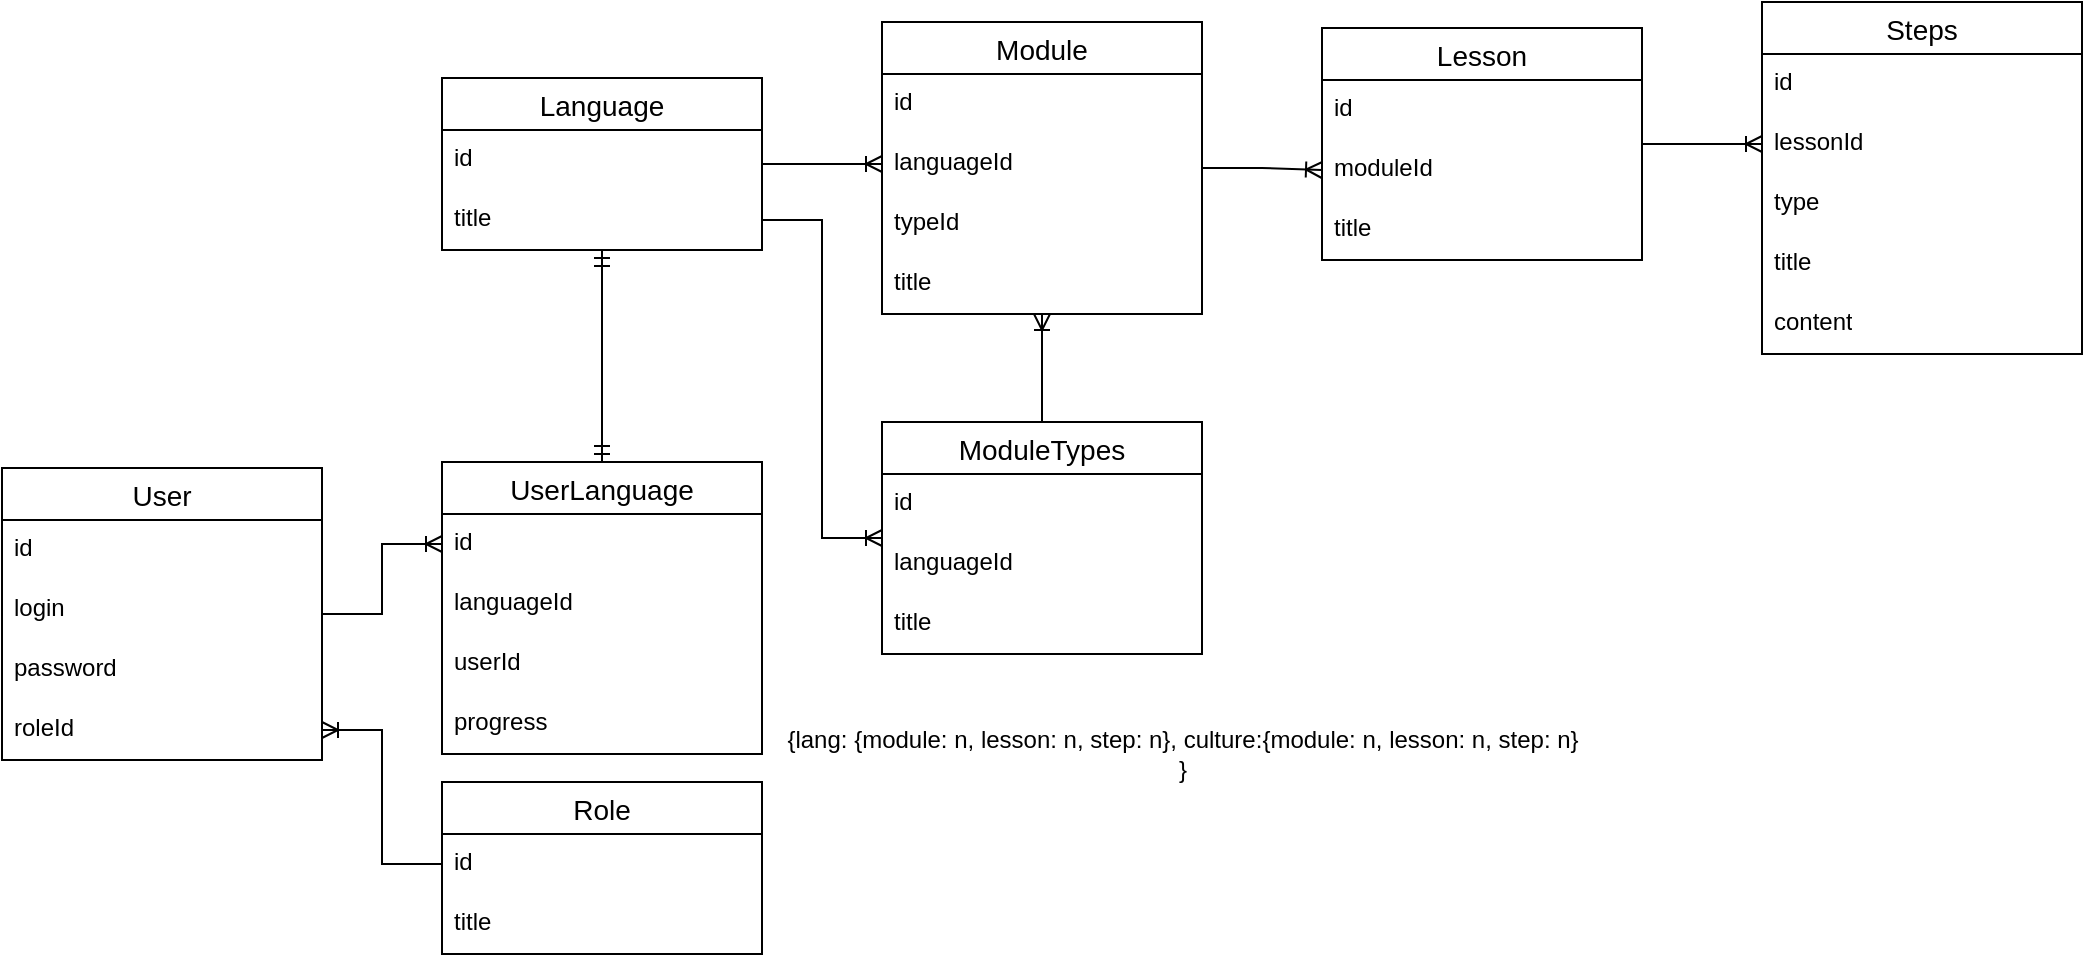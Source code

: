 <mxfile version="21.1.8" type="device">
  <diagram name="Страница 1" id="4KraDRWOFnSa3W_Aol4f">
    <mxGraphModel dx="2074" dy="756" grid="1" gridSize="10" guides="1" tooltips="1" connect="1" arrows="1" fold="1" page="1" pageScale="1" pageWidth="827" pageHeight="1169" math="0" shadow="0">
      <root>
        <mxCell id="0" />
        <mxCell id="1" parent="0" />
        <mxCell id="pslihVfliFJKINMqLFRS-1" value="Module" style="swimlane;fontStyle=0;childLayout=stackLayout;horizontal=1;startSize=26;horizontalStack=0;resizeParent=1;resizeParentMax=0;resizeLast=0;collapsible=1;marginBottom=0;align=center;fontSize=14;" parent="1" vertex="1">
          <mxGeometry x="460" y="180" width="160" height="146" as="geometry" />
        </mxCell>
        <mxCell id="pslihVfliFJKINMqLFRS-2" value="id" style="text;strokeColor=none;fillColor=none;spacingLeft=4;spacingRight=4;overflow=hidden;rotatable=0;points=[[0,0.5],[1,0.5]];portConstraint=eastwest;fontSize=12;whiteSpace=wrap;html=1;" parent="pslihVfliFJKINMqLFRS-1" vertex="1">
          <mxGeometry y="26" width="160" height="30" as="geometry" />
        </mxCell>
        <mxCell id="pslihVfliFJKINMqLFRS-4" value="languageId" style="text;strokeColor=none;fillColor=none;spacingLeft=4;spacingRight=4;overflow=hidden;rotatable=0;points=[[0,0.5],[1,0.5]];portConstraint=eastwest;fontSize=12;whiteSpace=wrap;html=1;" parent="pslihVfliFJKINMqLFRS-1" vertex="1">
          <mxGeometry y="56" width="160" height="30" as="geometry" />
        </mxCell>
        <mxCell id="T6Exw7EPd1m5K5MOD6XE-1" value="typeId" style="text;strokeColor=none;fillColor=none;spacingLeft=4;spacingRight=4;overflow=hidden;rotatable=0;points=[[0,0.5],[1,0.5]];portConstraint=eastwest;fontSize=12;whiteSpace=wrap;html=1;" parent="pslihVfliFJKINMqLFRS-1" vertex="1">
          <mxGeometry y="86" width="160" height="30" as="geometry" />
        </mxCell>
        <mxCell id="pslihVfliFJKINMqLFRS-3" value="title" style="text;strokeColor=none;fillColor=none;spacingLeft=4;spacingRight=4;overflow=hidden;rotatable=0;points=[[0,0.5],[1,0.5]];portConstraint=eastwest;fontSize=12;whiteSpace=wrap;html=1;" parent="pslihVfliFJKINMqLFRS-1" vertex="1">
          <mxGeometry y="116" width="160" height="30" as="geometry" />
        </mxCell>
        <mxCell id="pslihVfliFJKINMqLFRS-5" value="Lesson" style="swimlane;fontStyle=0;childLayout=stackLayout;horizontal=1;startSize=26;horizontalStack=0;resizeParent=1;resizeParentMax=0;resizeLast=0;collapsible=1;marginBottom=0;align=center;fontSize=14;" parent="1" vertex="1">
          <mxGeometry x="680" y="183" width="160" height="116" as="geometry" />
        </mxCell>
        <mxCell id="pslihVfliFJKINMqLFRS-6" value="id" style="text;strokeColor=none;fillColor=none;spacingLeft=4;spacingRight=4;overflow=hidden;rotatable=0;points=[[0,0.5],[1,0.5]];portConstraint=eastwest;fontSize=12;whiteSpace=wrap;html=1;" parent="pslihVfliFJKINMqLFRS-5" vertex="1">
          <mxGeometry y="26" width="160" height="30" as="geometry" />
        </mxCell>
        <mxCell id="pslihVfliFJKINMqLFRS-9" value="moduleId" style="text;strokeColor=none;fillColor=none;spacingLeft=4;spacingRight=4;overflow=hidden;rotatable=0;points=[[0,0.5],[1,0.5]];portConstraint=eastwest;fontSize=12;whiteSpace=wrap;html=1;" parent="pslihVfliFJKINMqLFRS-5" vertex="1">
          <mxGeometry y="56" width="160" height="30" as="geometry" />
        </mxCell>
        <mxCell id="pslihVfliFJKINMqLFRS-7" value="title" style="text;strokeColor=none;fillColor=none;spacingLeft=4;spacingRight=4;overflow=hidden;rotatable=0;points=[[0,0.5],[1,0.5]];portConstraint=eastwest;fontSize=12;whiteSpace=wrap;html=1;" parent="pslihVfliFJKINMqLFRS-5" vertex="1">
          <mxGeometry y="86" width="160" height="30" as="geometry" />
        </mxCell>
        <mxCell id="pslihVfliFJKINMqLFRS-10" value="" style="edgeStyle=entityRelationEdgeStyle;fontSize=12;html=1;endArrow=ERoneToMany;rounded=0;" parent="1" source="pslihVfliFJKINMqLFRS-1" target="pslihVfliFJKINMqLFRS-9" edge="1">
          <mxGeometry width="100" height="100" relative="1" as="geometry">
            <mxPoint x="780" y="570" as="sourcePoint" />
            <mxPoint x="880" y="470" as="targetPoint" />
          </mxGeometry>
        </mxCell>
        <mxCell id="pslihVfliFJKINMqLFRS-11" value="Language" style="swimlane;fontStyle=0;childLayout=stackLayout;horizontal=1;startSize=26;horizontalStack=0;resizeParent=1;resizeParentMax=0;resizeLast=0;collapsible=1;marginBottom=0;align=center;fontSize=14;" parent="1" vertex="1">
          <mxGeometry x="240" y="208" width="160" height="86" as="geometry" />
        </mxCell>
        <mxCell id="pslihVfliFJKINMqLFRS-12" value="id" style="text;strokeColor=none;fillColor=none;spacingLeft=4;spacingRight=4;overflow=hidden;rotatable=0;points=[[0,0.5],[1,0.5]];portConstraint=eastwest;fontSize=12;whiteSpace=wrap;html=1;" parent="pslihVfliFJKINMqLFRS-11" vertex="1">
          <mxGeometry y="26" width="160" height="30" as="geometry" />
        </mxCell>
        <mxCell id="pslihVfliFJKINMqLFRS-13" value="title" style="text;strokeColor=none;fillColor=none;spacingLeft=4;spacingRight=4;overflow=hidden;rotatable=0;points=[[0,0.5],[1,0.5]];portConstraint=eastwest;fontSize=12;whiteSpace=wrap;html=1;" parent="pslihVfliFJKINMqLFRS-11" vertex="1">
          <mxGeometry y="56" width="160" height="30" as="geometry" />
        </mxCell>
        <mxCell id="pslihVfliFJKINMqLFRS-16" value="" style="edgeStyle=entityRelationEdgeStyle;fontSize=12;html=1;endArrow=ERoneToMany;rounded=0;" parent="1" source="pslihVfliFJKINMqLFRS-11" target="pslihVfliFJKINMqLFRS-4" edge="1">
          <mxGeometry width="100" height="100" relative="1" as="geometry">
            <mxPoint x="400" y="281" as="sourcePoint" />
            <mxPoint x="640" y="470" as="targetPoint" />
          </mxGeometry>
        </mxCell>
        <mxCell id="pslihVfliFJKINMqLFRS-23" value="Steps" style="swimlane;fontStyle=0;childLayout=stackLayout;horizontal=1;startSize=26;horizontalStack=0;resizeParent=1;resizeParentMax=0;resizeLast=0;collapsible=1;marginBottom=0;align=center;fontSize=14;" parent="1" vertex="1">
          <mxGeometry x="900" y="170" width="160" height="176" as="geometry" />
        </mxCell>
        <mxCell id="pslihVfliFJKINMqLFRS-24" value="id" style="text;strokeColor=none;fillColor=none;spacingLeft=4;spacingRight=4;overflow=hidden;rotatable=0;points=[[0,0.5],[1,0.5]];portConstraint=eastwest;fontSize=12;whiteSpace=wrap;html=1;" parent="pslihVfliFJKINMqLFRS-23" vertex="1">
          <mxGeometry y="26" width="160" height="30" as="geometry" />
        </mxCell>
        <mxCell id="T6Exw7EPd1m5K5MOD6XE-2" value="lessonId" style="text;strokeColor=none;fillColor=none;spacingLeft=4;spacingRight=4;overflow=hidden;rotatable=0;points=[[0,0.5],[1,0.5]];portConstraint=eastwest;fontSize=12;whiteSpace=wrap;html=1;" parent="pslihVfliFJKINMqLFRS-23" vertex="1">
          <mxGeometry y="56" width="160" height="30" as="geometry" />
        </mxCell>
        <mxCell id="pslihVfliFJKINMqLFRS-25" value="type" style="text;strokeColor=none;fillColor=none;spacingLeft=4;spacingRight=4;overflow=hidden;rotatable=0;points=[[0,0.5],[1,0.5]];portConstraint=eastwest;fontSize=12;whiteSpace=wrap;html=1;" parent="pslihVfliFJKINMqLFRS-23" vertex="1">
          <mxGeometry y="86" width="160" height="30" as="geometry" />
        </mxCell>
        <mxCell id="pslihVfliFJKINMqLFRS-26" value="title" style="text;strokeColor=none;fillColor=none;spacingLeft=4;spacingRight=4;overflow=hidden;rotatable=0;points=[[0,0.5],[1,0.5]];portConstraint=eastwest;fontSize=12;whiteSpace=wrap;html=1;" parent="pslihVfliFJKINMqLFRS-23" vertex="1">
          <mxGeometry y="116" width="160" height="30" as="geometry" />
        </mxCell>
        <mxCell id="pslihVfliFJKINMqLFRS-27" value="content" style="text;strokeColor=none;fillColor=none;spacingLeft=4;spacingRight=4;overflow=hidden;rotatable=0;points=[[0,0.5],[1,0.5]];portConstraint=eastwest;fontSize=12;whiteSpace=wrap;html=1;" parent="pslihVfliFJKINMqLFRS-23" vertex="1">
          <mxGeometry y="146" width="160" height="30" as="geometry" />
        </mxCell>
        <mxCell id="pslihVfliFJKINMqLFRS-28" value="" style="edgeStyle=entityRelationEdgeStyle;fontSize=12;html=1;endArrow=ERoneToMany;rounded=0;" parent="1" source="pslihVfliFJKINMqLFRS-5" target="T6Exw7EPd1m5K5MOD6XE-2" edge="1">
          <mxGeometry width="100" height="100" relative="1" as="geometry">
            <mxPoint x="760" y="470" as="sourcePoint" />
            <mxPoint x="860" y="370" as="targetPoint" />
          </mxGeometry>
        </mxCell>
        <mxCell id="pslihVfliFJKINMqLFRS-42" value="User" style="swimlane;fontStyle=0;childLayout=stackLayout;horizontal=1;startSize=26;horizontalStack=0;resizeParent=1;resizeParentMax=0;resizeLast=0;collapsible=1;marginBottom=0;align=center;fontSize=14;" parent="1" vertex="1">
          <mxGeometry x="20" y="403" width="160" height="146" as="geometry" />
        </mxCell>
        <mxCell id="pslihVfliFJKINMqLFRS-43" value="id" style="text;strokeColor=none;fillColor=none;spacingLeft=4;spacingRight=4;overflow=hidden;rotatable=0;points=[[0,0.5],[1,0.5]];portConstraint=eastwest;fontSize=12;whiteSpace=wrap;html=1;" parent="pslihVfliFJKINMqLFRS-42" vertex="1">
          <mxGeometry y="26" width="160" height="30" as="geometry" />
        </mxCell>
        <mxCell id="pslihVfliFJKINMqLFRS-46" value="login" style="text;strokeColor=none;fillColor=none;spacingLeft=4;spacingRight=4;overflow=hidden;rotatable=0;points=[[0,0.5],[1,0.5]];portConstraint=eastwest;fontSize=12;whiteSpace=wrap;html=1;" parent="pslihVfliFJKINMqLFRS-42" vertex="1">
          <mxGeometry y="56" width="160" height="30" as="geometry" />
        </mxCell>
        <mxCell id="pslihVfliFJKINMqLFRS-47" value="password" style="text;strokeColor=none;fillColor=none;spacingLeft=4;spacingRight=4;overflow=hidden;rotatable=0;points=[[0,0.5],[1,0.5]];portConstraint=eastwest;fontSize=12;whiteSpace=wrap;html=1;" parent="pslihVfliFJKINMqLFRS-42" vertex="1">
          <mxGeometry y="86" width="160" height="30" as="geometry" />
        </mxCell>
        <mxCell id="XqISMHtynW_WQ108cfGD-1" value="roleId" style="text;strokeColor=none;fillColor=none;spacingLeft=4;spacingRight=4;overflow=hidden;rotatable=0;points=[[0,0.5],[1,0.5]];portConstraint=eastwest;fontSize=12;whiteSpace=wrap;html=1;" parent="pslihVfliFJKINMqLFRS-42" vertex="1">
          <mxGeometry y="116" width="160" height="30" as="geometry" />
        </mxCell>
        <mxCell id="pslihVfliFJKINMqLFRS-57" value="UserLanguage" style="swimlane;fontStyle=0;childLayout=stackLayout;horizontal=1;startSize=26;horizontalStack=0;resizeParent=1;resizeParentMax=0;resizeLast=0;collapsible=1;marginBottom=0;align=center;fontSize=14;" parent="1" vertex="1">
          <mxGeometry x="240" y="400" width="160" height="146" as="geometry" />
        </mxCell>
        <mxCell id="pslihVfliFJKINMqLFRS-58" value="id" style="text;strokeColor=none;fillColor=none;spacingLeft=4;spacingRight=4;overflow=hidden;rotatable=0;points=[[0,0.5],[1,0.5]];portConstraint=eastwest;fontSize=12;whiteSpace=wrap;html=1;" parent="pslihVfliFJKINMqLFRS-57" vertex="1">
          <mxGeometry y="26" width="160" height="30" as="geometry" />
        </mxCell>
        <mxCell id="pslihVfliFJKINMqLFRS-59" value="languageId" style="text;strokeColor=none;fillColor=none;spacingLeft=4;spacingRight=4;overflow=hidden;rotatable=0;points=[[0,0.5],[1,0.5]];portConstraint=eastwest;fontSize=12;whiteSpace=wrap;html=1;" parent="pslihVfliFJKINMqLFRS-57" vertex="1">
          <mxGeometry y="56" width="160" height="30" as="geometry" />
        </mxCell>
        <mxCell id="pslihVfliFJKINMqLFRS-60" value="userId" style="text;strokeColor=none;fillColor=none;spacingLeft=4;spacingRight=4;overflow=hidden;rotatable=0;points=[[0,0.5],[1,0.5]];portConstraint=eastwest;fontSize=12;whiteSpace=wrap;html=1;" parent="pslihVfliFJKINMqLFRS-57" vertex="1">
          <mxGeometry y="86" width="160" height="30" as="geometry" />
        </mxCell>
        <mxCell id="Bg8AIWEXy9nDnolTGEz3-2" value="progress" style="text;strokeColor=none;fillColor=none;spacingLeft=4;spacingRight=4;overflow=hidden;rotatable=0;points=[[0,0.5],[1,0.5]];portConstraint=eastwest;fontSize=12;whiteSpace=wrap;html=1;" parent="pslihVfliFJKINMqLFRS-57" vertex="1">
          <mxGeometry y="116" width="160" height="30" as="geometry" />
        </mxCell>
        <mxCell id="pslihVfliFJKINMqLFRS-85" value="" style="edgeStyle=entityRelationEdgeStyle;fontSize=12;html=1;endArrow=ERoneToMany;rounded=0;" parent="1" source="pslihVfliFJKINMqLFRS-42" target="pslihVfliFJKINMqLFRS-58" edge="1">
          <mxGeometry width="100" height="100" relative="1" as="geometry">
            <mxPoint x="180" y="551" as="sourcePoint" />
            <mxPoint x="510" y="470" as="targetPoint" />
          </mxGeometry>
        </mxCell>
        <mxCell id="pslihVfliFJKINMqLFRS-88" value="" style="edgeStyle=entityRelationEdgeStyle;fontSize=12;html=1;endArrow=ERmandOne;startArrow=ERmandOne;rounded=0;exitX=-0.001;exitY=0.139;exitDx=0;exitDy=0;exitPerimeter=0;strokeColor=none;" parent="1" source="pslihVfliFJKINMqLFRS-57" edge="1">
          <mxGeometry width="100" height="100" relative="1" as="geometry">
            <mxPoint x="410" y="470" as="sourcePoint" />
            <mxPoint x="100" y="180" as="targetPoint" />
          </mxGeometry>
        </mxCell>
        <mxCell id="Bg8AIWEXy9nDnolTGEz3-3" value="{lang: {module: n, lesson: n, step: n}, culture:{module: n, lesson: n, step: n}&#xa;}" style="text;align=center;verticalAlign=middle;resizable=0;points=[];autosize=1;strokeColor=none;fillColor=none;html=1;" parent="1" vertex="1">
          <mxGeometry x="400" y="526" width="420" height="40" as="geometry" />
        </mxCell>
        <mxCell id="T6Exw7EPd1m5K5MOD6XE-3" value="" style="fontSize=12;html=1;endArrow=ERmandOne;startArrow=ERmandOne;rounded=0;" parent="1" source="pslihVfliFJKINMqLFRS-57" target="pslihVfliFJKINMqLFRS-11" edge="1">
          <mxGeometry width="100" height="100" relative="1" as="geometry">
            <mxPoint x="320" y="410" as="sourcePoint" />
            <mxPoint x="330" y="260" as="targetPoint" />
          </mxGeometry>
        </mxCell>
        <mxCell id="x4yyRy8ALxfyToVdETnY-1" value="ModuleTypes" style="swimlane;fontStyle=0;childLayout=stackLayout;horizontal=1;startSize=26;horizontalStack=0;resizeParent=1;resizeParentMax=0;resizeLast=0;collapsible=1;marginBottom=0;align=center;fontSize=14;" parent="1" vertex="1">
          <mxGeometry x="460" y="380" width="160" height="116" as="geometry" />
        </mxCell>
        <mxCell id="x4yyRy8ALxfyToVdETnY-2" value="id" style="text;strokeColor=none;fillColor=none;spacingLeft=4;spacingRight=4;overflow=hidden;rotatable=0;points=[[0,0.5],[1,0.5]];portConstraint=eastwest;fontSize=12;whiteSpace=wrap;html=1;" parent="x4yyRy8ALxfyToVdETnY-1" vertex="1">
          <mxGeometry y="26" width="160" height="30" as="geometry" />
        </mxCell>
        <mxCell id="x4yyRy8ALxfyToVdETnY-3" value="languageId" style="text;strokeColor=none;fillColor=none;spacingLeft=4;spacingRight=4;overflow=hidden;rotatable=0;points=[[0,0.5],[1,0.5]];portConstraint=eastwest;fontSize=12;whiteSpace=wrap;html=1;" parent="x4yyRy8ALxfyToVdETnY-1" vertex="1">
          <mxGeometry y="56" width="160" height="30" as="geometry" />
        </mxCell>
        <mxCell id="x4yyRy8ALxfyToVdETnY-4" value="title" style="text;strokeColor=none;fillColor=none;spacingLeft=4;spacingRight=4;overflow=hidden;rotatable=0;points=[[0,0.5],[1,0.5]];portConstraint=eastwest;fontSize=12;whiteSpace=wrap;html=1;" parent="x4yyRy8ALxfyToVdETnY-1" vertex="1">
          <mxGeometry y="86" width="160" height="30" as="geometry" />
        </mxCell>
        <mxCell id="x4yyRy8ALxfyToVdETnY-5" value="" style="edgeStyle=entityRelationEdgeStyle;fontSize=12;html=1;endArrow=ERoneToMany;rounded=0;" parent="1" source="pslihVfliFJKINMqLFRS-13" target="x4yyRy8ALxfyToVdETnY-1" edge="1">
          <mxGeometry width="100" height="100" relative="1" as="geometry">
            <mxPoint x="780" y="440" as="sourcePoint" />
            <mxPoint x="880" y="340" as="targetPoint" />
          </mxGeometry>
        </mxCell>
        <mxCell id="x4yyRy8ALxfyToVdETnY-6" value="" style="fontSize=12;html=1;endArrow=ERoneToMany;rounded=0;" parent="1" source="x4yyRy8ALxfyToVdETnY-1" target="pslihVfliFJKINMqLFRS-3" edge="1">
          <mxGeometry width="100" height="100" relative="1" as="geometry">
            <mxPoint x="780" y="440" as="sourcePoint" />
            <mxPoint x="880" y="340" as="targetPoint" />
          </mxGeometry>
        </mxCell>
        <mxCell id="XqISMHtynW_WQ108cfGD-2" value="Role" style="swimlane;fontStyle=0;childLayout=stackLayout;horizontal=1;startSize=26;horizontalStack=0;resizeParent=1;resizeParentMax=0;resizeLast=0;collapsible=1;marginBottom=0;align=center;fontSize=14;" parent="1" vertex="1">
          <mxGeometry x="240" y="560" width="160" height="86" as="geometry" />
        </mxCell>
        <mxCell id="XqISMHtynW_WQ108cfGD-3" value="id" style="text;strokeColor=none;fillColor=none;spacingLeft=4;spacingRight=4;overflow=hidden;rotatable=0;points=[[0,0.5],[1,0.5]];portConstraint=eastwest;fontSize=12;whiteSpace=wrap;html=1;" parent="XqISMHtynW_WQ108cfGD-2" vertex="1">
          <mxGeometry y="26" width="160" height="30" as="geometry" />
        </mxCell>
        <mxCell id="XqISMHtynW_WQ108cfGD-4" value="title" style="text;strokeColor=none;fillColor=none;spacingLeft=4;spacingRight=4;overflow=hidden;rotatable=0;points=[[0,0.5],[1,0.5]];portConstraint=eastwest;fontSize=12;whiteSpace=wrap;html=1;" parent="XqISMHtynW_WQ108cfGD-2" vertex="1">
          <mxGeometry y="56" width="160" height="30" as="geometry" />
        </mxCell>
        <mxCell id="XqISMHtynW_WQ108cfGD-6" value="" style="edgeStyle=entityRelationEdgeStyle;fontSize=12;html=1;endArrow=ERoneToMany;rounded=0;" parent="1" source="XqISMHtynW_WQ108cfGD-3" target="XqISMHtynW_WQ108cfGD-1" edge="1">
          <mxGeometry width="100" height="100" relative="1" as="geometry">
            <mxPoint x="520" y="650" as="sourcePoint" />
            <mxPoint x="620" y="550" as="targetPoint" />
          </mxGeometry>
        </mxCell>
      </root>
    </mxGraphModel>
  </diagram>
</mxfile>
